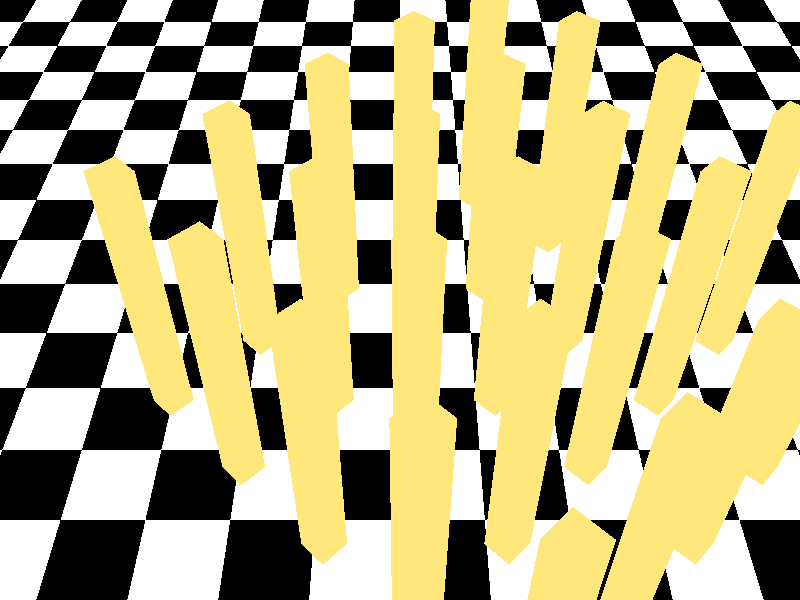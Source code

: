 // This work is licensed under the Creative Commons Attribution 3.0 Unported License.
// To view a copy of this license, visit http://creativecommons.org/licenses/by/3.0/
// or send a letter to Creative Commons, 444 Castro Street, Suite 900, Mountain View,
// California, 94041, USA.

// Persistence Of Vision raytracer sample file.
// File by Dan Farmer
// updated for compatibility with POV-Ray v3.5 by Ken Tyler on 08-26-01
//
// -w320 -h240
// -w800 -h600 +a0.3

#version 3.6;

global_settings {
  assumed_gamma 1.0
}

#include "colors.inc"

#declare Brown = color red 1 green 0.8 blue 0.2;

camera {
   location  <0, 25, -20>
   up y
   right   x*image_width/image_height
   direction z*1.5
   look_at   <0, 5, 0>
}

#declare Orig_Fog = 1;
#declare Ground_Mist= 2;

fog{
    fog_type Ground_Mist
    fog_alt 5
    fog_offset 0
    distance 2
    color LightSteelBlue
    turbulence <0.05, 0.05, 0.05>
    omega 0.25
    lambda 2.5
    octaves 6
}
light_source { <100,300,-100> color White}

plane{
  y, -3
  pigment{ checker color White color Black}
  finish{diffuse 1}
  scale<3,1,3>
}

//sphere{<0,0,0> 1000 pigment{color Black}}
background { color Black }

#declare dd = 4;
#declare dd2 = 4;

#declare pole =   box { <-0.5, 0, -0.5> <0.5, 10, 0.5>
                  //cylinder{<0,-3,0>,<0,10,0>,0.7
                   pigment{color Brown}
                   finish{diffuse 2}
                }

#declare row = union{
                 object{pole}
                 object{pole translate<dd,0,0>}
                 object{pole translate<dd*2,0,0>}
                 object{pole translate<dd*3,0,0>}
                 object{pole translate<dd*4,0,0>}
                }

#declare poles = union{
                   object{row}
                   object{row translate<0,0,dd2>}
                   object{row translate<0,0,dd2*2>}
                   object{row translate<0,0,dd2*3>}
                   object{row translate<0,0,dd2*4>}
                 }

object{poles rotate y*45 translate<-2*dd,0,0>}
